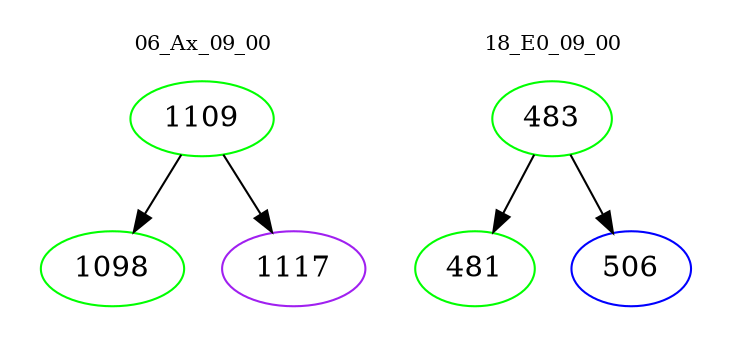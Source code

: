 digraph{
subgraph cluster_0 {
color = white
label = "06_Ax_09_00";
fontsize=10;
T0_1109 [label="1109", color="green"]
T0_1109 -> T0_1098 [color="black"]
T0_1098 [label="1098", color="green"]
T0_1109 -> T0_1117 [color="black"]
T0_1117 [label="1117", color="purple"]
}
subgraph cluster_1 {
color = white
label = "18_E0_09_00";
fontsize=10;
T1_483 [label="483", color="green"]
T1_483 -> T1_481 [color="black"]
T1_481 [label="481", color="green"]
T1_483 -> T1_506 [color="black"]
T1_506 [label="506", color="blue"]
}
}

